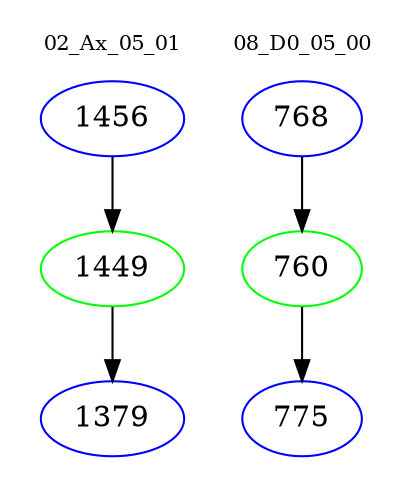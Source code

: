 digraph{
subgraph cluster_0 {
color = white
label = "02_Ax_05_01";
fontsize=10;
T0_1456 [label="1456", color="blue"]
T0_1456 -> T0_1449 [color="black"]
T0_1449 [label="1449", color="green"]
T0_1449 -> T0_1379 [color="black"]
T0_1379 [label="1379", color="blue"]
}
subgraph cluster_1 {
color = white
label = "08_D0_05_00";
fontsize=10;
T1_768 [label="768", color="blue"]
T1_768 -> T1_760 [color="black"]
T1_760 [label="760", color="green"]
T1_760 -> T1_775 [color="black"]
T1_775 [label="775", color="blue"]
}
}

